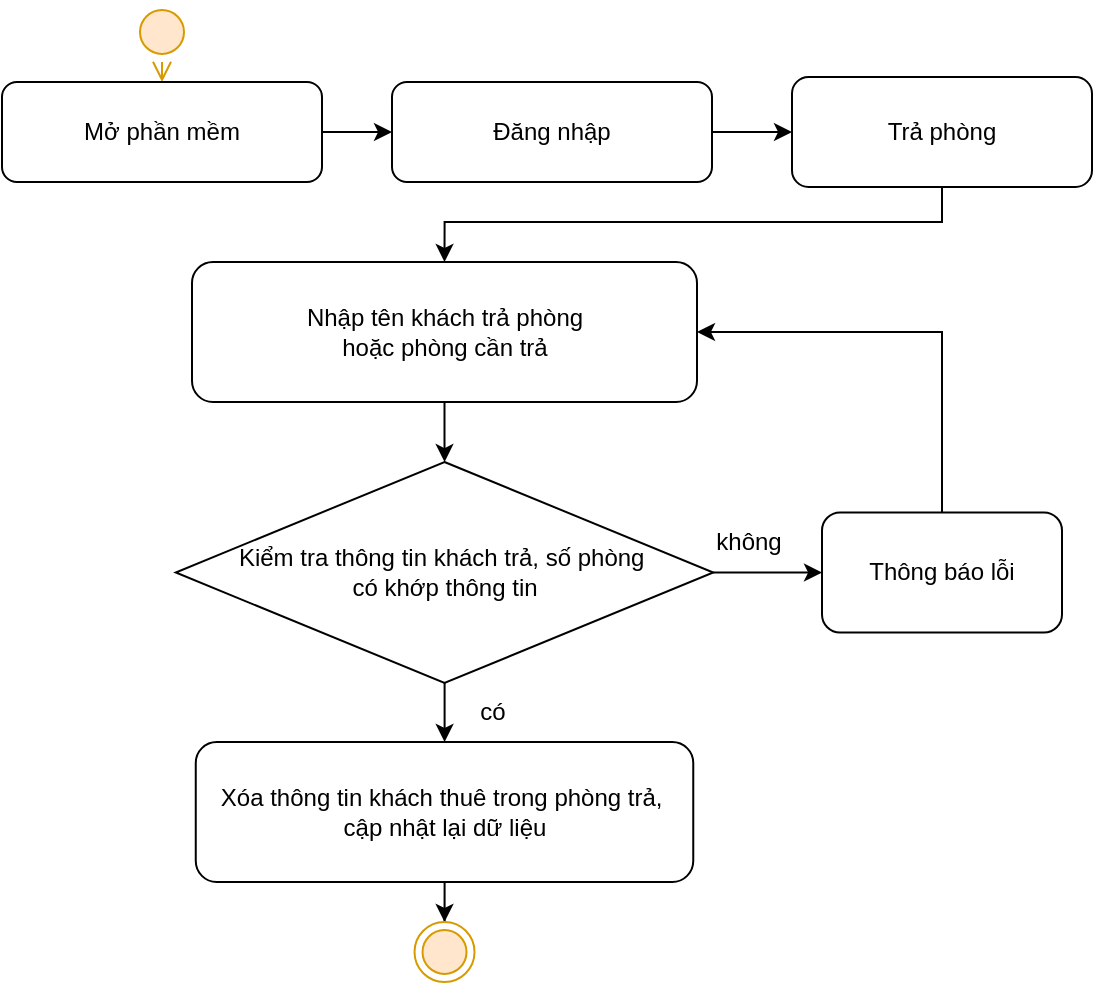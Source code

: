 <mxfile version="13.1.3" type="device"><diagram id="TqB7ffA8PlA0BnZdCAKP" name="Page-1"><mxGraphModel dx="868" dy="488" grid="1" gridSize="10" guides="1" tooltips="1" connect="1" arrows="1" fold="1" page="1" pageScale="1" pageWidth="827" pageHeight="1169" math="0" shadow="0"><root><mxCell id="0"/><mxCell id="1" parent="0"/><mxCell id="-lblpUDqBr-ZylteM5JC-3" value="" style="ellipse;html=1;shape=startState;fillColor=#ffe6cc;strokeColor=#d79b00;" vertex="1" parent="1"><mxGeometry x="235" y="230" width="30" height="30" as="geometry"/></mxCell><mxCell id="-lblpUDqBr-ZylteM5JC-4" value="" style="edgeStyle=orthogonalEdgeStyle;html=1;verticalAlign=bottom;endArrow=open;endSize=8;strokeColor=#d79b00;fillColor=#ffe6cc;entryX=0.5;entryY=0;entryDx=0;entryDy=0;" edge="1" source="-lblpUDqBr-ZylteM5JC-3" parent="1" target="-lblpUDqBr-ZylteM5JC-5"><mxGeometry relative="1" as="geometry"><mxPoint x="250" y="280" as="targetPoint"/></mxGeometry></mxCell><mxCell id="-lblpUDqBr-ZylteM5JC-49" value="" style="edgeStyle=orthogonalEdgeStyle;rounded=0;orthogonalLoop=1;jettySize=auto;html=1;" edge="1" parent="1" source="-lblpUDqBr-ZylteM5JC-5" target="-lblpUDqBr-ZylteM5JC-50"><mxGeometry relative="1" as="geometry"><mxPoint x="410" y="295" as="targetPoint"/></mxGeometry></mxCell><mxCell id="-lblpUDqBr-ZylteM5JC-5" value="Mở phần mềm" style="rounded=1;whiteSpace=wrap;html=1;" vertex="1" parent="1"><mxGeometry x="170" y="270" width="160" height="50" as="geometry"/></mxCell><mxCell id="-lblpUDqBr-ZylteM5JC-33" value="" style="edgeStyle=orthogonalEdgeStyle;rounded=0;orthogonalLoop=1;jettySize=auto;html=1;" edge="1" parent="1" source="-lblpUDqBr-ZylteM5JC-30" target="-lblpUDqBr-ZylteM5JC-34"><mxGeometry relative="1" as="geometry"><mxPoint x="391.25" y="529.5" as="targetPoint"/></mxGeometry></mxCell><mxCell id="-lblpUDqBr-ZylteM5JC-30" value="Nhập tên khách trả phòng&lt;br&gt;hoặc phòng cần trả" style="rounded=1;whiteSpace=wrap;html=1;" vertex="1" parent="1"><mxGeometry x="265" y="360" width="252.5" height="70" as="geometry"/></mxCell><mxCell id="-lblpUDqBr-ZylteM5JC-36" value="" style="edgeStyle=orthogonalEdgeStyle;rounded=0;orthogonalLoop=1;jettySize=auto;html=1;" edge="1" parent="1" source="-lblpUDqBr-ZylteM5JC-34" target="-lblpUDqBr-ZylteM5JC-38"><mxGeometry relative="1" as="geometry"><mxPoint x="578.75" y="515.25" as="targetPoint"/></mxGeometry></mxCell><mxCell id="-lblpUDqBr-ZylteM5JC-42" value="" style="edgeStyle=orthogonalEdgeStyle;rounded=0;orthogonalLoop=1;jettySize=auto;html=1;" edge="1" parent="1" source="-lblpUDqBr-ZylteM5JC-34" target="-lblpUDqBr-ZylteM5JC-44"><mxGeometry relative="1" as="geometry"><mxPoint x="391.25" y="620" as="targetPoint"/></mxGeometry></mxCell><mxCell id="-lblpUDqBr-ZylteM5JC-34" value="Kiểm tra thông tin khách trả, số phòng&amp;nbsp;&lt;br&gt;có khớp thông tin" style="rhombus;whiteSpace=wrap;html=1;" vertex="1" parent="1"><mxGeometry x="256.88" y="460" width="268.75" height="110.5" as="geometry"/></mxCell><mxCell id="-lblpUDqBr-ZylteM5JC-37" value="không" style="text;html=1;align=center;verticalAlign=middle;resizable=0;points=[];autosize=1;" vertex="1" parent="1"><mxGeometry x="517.5" y="490" width="50" height="20" as="geometry"/></mxCell><mxCell id="-lblpUDqBr-ZylteM5JC-40" value="" style="edgeStyle=orthogonalEdgeStyle;rounded=0;orthogonalLoop=1;jettySize=auto;html=1;entryX=1;entryY=0.5;entryDx=0;entryDy=0;" edge="1" parent="1" source="-lblpUDqBr-ZylteM5JC-38" target="-lblpUDqBr-ZylteM5JC-30"><mxGeometry relative="1" as="geometry"><mxPoint x="646.25" y="410" as="targetPoint"/><Array as="points"><mxPoint x="640" y="395"/></Array></mxGeometry></mxCell><mxCell id="-lblpUDqBr-ZylteM5JC-38" value="Thông báo lỗi" style="rounded=1;whiteSpace=wrap;html=1;" vertex="1" parent="1"><mxGeometry x="580" y="485.25" width="120" height="60" as="geometry"/></mxCell><mxCell id="-lblpUDqBr-ZylteM5JC-43" value="có" style="text;html=1;align=center;verticalAlign=middle;resizable=0;points=[];autosize=1;" vertex="1" parent="1"><mxGeometry x="400" y="575" width="30" height="20" as="geometry"/></mxCell><mxCell id="-lblpUDqBr-ZylteM5JC-47" value="" style="edgeStyle=orthogonalEdgeStyle;rounded=0;orthogonalLoop=1;jettySize=auto;html=1;entryX=0.5;entryY=0;entryDx=0;entryDy=0;" edge="1" parent="1" source="-lblpUDqBr-ZylteM5JC-44" target="-lblpUDqBr-ZylteM5JC-45"><mxGeometry relative="1" as="geometry"><mxPoint x="391.25" y="690.0" as="targetPoint"/></mxGeometry></mxCell><mxCell id="-lblpUDqBr-ZylteM5JC-44" value="Xóa thông tin khách thuê trong phòng trả,&amp;nbsp;&lt;br&gt;cập nhật lại dữ liệu" style="rounded=1;whiteSpace=wrap;html=1;" vertex="1" parent="1"><mxGeometry x="266.88" y="600" width="248.75" height="70" as="geometry"/></mxCell><mxCell id="-lblpUDqBr-ZylteM5JC-45" value="" style="ellipse;html=1;shape=endState;fillColor=#ffe6cc;strokeColor=#d79b00;" vertex="1" parent="1"><mxGeometry x="376.26" y="690" width="30" height="30" as="geometry"/></mxCell><mxCell id="-lblpUDqBr-ZylteM5JC-52" value="" style="edgeStyle=orthogonalEdgeStyle;rounded=0;orthogonalLoop=1;jettySize=auto;html=1;entryX=0;entryY=0.5;entryDx=0;entryDy=0;" edge="1" parent="1" source="-lblpUDqBr-ZylteM5JC-50" target="-lblpUDqBr-ZylteM5JC-53"><mxGeometry relative="1" as="geometry"><mxPoint x="605" y="295" as="targetPoint"/></mxGeometry></mxCell><mxCell id="-lblpUDqBr-ZylteM5JC-50" value="Đăng nhập" style="rounded=1;whiteSpace=wrap;html=1;" vertex="1" parent="1"><mxGeometry x="365" y="270" width="160" height="50" as="geometry"/></mxCell><mxCell id="-lblpUDqBr-ZylteM5JC-55" value="" style="edgeStyle=orthogonalEdgeStyle;rounded=0;orthogonalLoop=1;jettySize=auto;html=1;entryX=0.5;entryY=0;entryDx=0;entryDy=0;" edge="1" parent="1" source="-lblpUDqBr-ZylteM5JC-53" target="-lblpUDqBr-ZylteM5JC-30"><mxGeometry relative="1" as="geometry"><mxPoint x="640" y="402.5" as="targetPoint"/><Array as="points"><mxPoint x="640" y="340"/><mxPoint x="391" y="340"/></Array></mxGeometry></mxCell><mxCell id="-lblpUDqBr-ZylteM5JC-53" value="Trả phòng" style="rounded=1;whiteSpace=wrap;html=1;" vertex="1" parent="1"><mxGeometry x="565" y="267.5" width="150" height="55" as="geometry"/></mxCell></root></mxGraphModel></diagram></mxfile>